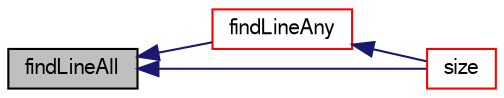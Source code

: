 digraph "findLineAll"
{
  bgcolor="transparent";
  edge [fontname="FreeSans",fontsize="10",labelfontname="FreeSans",labelfontsize="10"];
  node [fontname="FreeSans",fontsize="10",shape=record];
  rankdir="LR";
  Node2062 [label="findLineAll",height=0.2,width=0.4,color="black", fillcolor="grey75", style="filled", fontcolor="black"];
  Node2062 -> Node2063 [dir="back",color="midnightblue",fontsize="10",style="solid",fontname="FreeSans"];
  Node2063 [label="findLineAny",height=0.2,width=0.4,color="red",URL="$a25258.html#a3cb961eda9c4705631ac1b5b1ca29b97",tooltip="Return any intersection on segment from start to end. "];
  Node2063 -> Node2066 [dir="back",color="midnightblue",fontsize="10",style="solid",fontname="FreeSans"];
  Node2066 [label="size",height=0.2,width=0.4,color="red",URL="$a25258.html#a03bc1200aac252c4d3e18657d700b71c",tooltip="Range of local indices that can be returned. "];
  Node2062 -> Node2066 [dir="back",color="midnightblue",fontsize="10",style="solid",fontname="FreeSans"];
}
